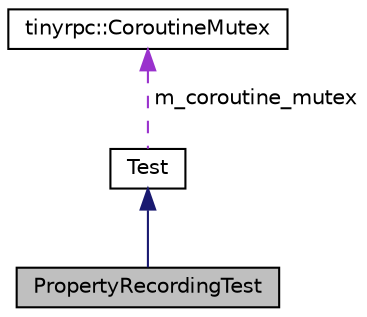 digraph "PropertyRecordingTest"
{
 // LATEX_PDF_SIZE
  edge [fontname="Helvetica",fontsize="10",labelfontname="Helvetica",labelfontsize="10"];
  node [fontname="Helvetica",fontsize="10",shape=record];
  Node1 [label="PropertyRecordingTest",height=0.2,width=0.4,color="black", fillcolor="grey75", style="filled", fontcolor="black",tooltip=" "];
  Node2 -> Node1 [dir="back",color="midnightblue",fontsize="10",style="solid",fontname="Helvetica"];
  Node2 [label="Test",height=0.2,width=0.4,color="black", fillcolor="white", style="filled",URL="$classTest.html",tooltip=" "];
  Node3 -> Node2 [dir="back",color="darkorchid3",fontsize="10",style="dashed",label=" m_coroutine_mutex" ,fontname="Helvetica"];
  Node3 [label="tinyrpc::CoroutineMutex",height=0.2,width=0.4,color="black", fillcolor="white", style="filled",URL="$classtinyrpc_1_1CoroutineMutex.html",tooltip=" "];
}
